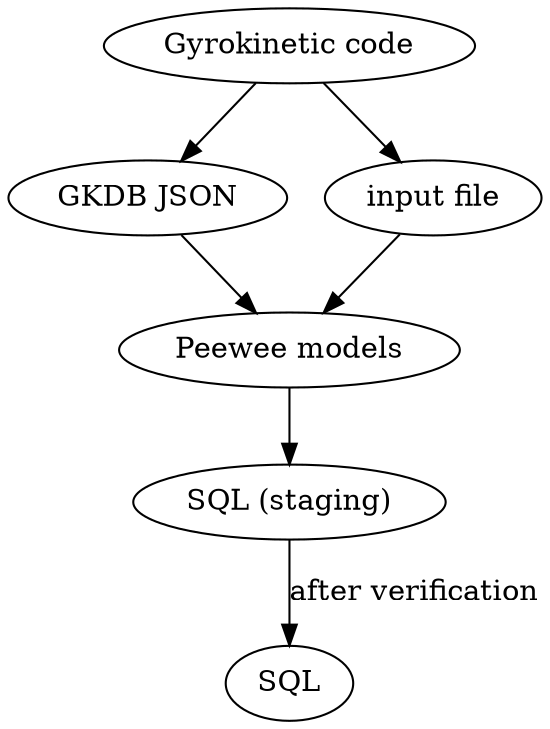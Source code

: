 digraph input_procedure{
  "Gyrokinetic code"
  "Gyrokinetic code" -> "GKDB JSON"
  "Gyrokinetic code" -> "input file"
  "GKDB JSON" -> "Peewee models"
  "input file" -> "Peewee models"
  "Peewee models" -> "SQL (staging)"
  "SQL (staging)" -> "SQL"[label="after verification"]
}
